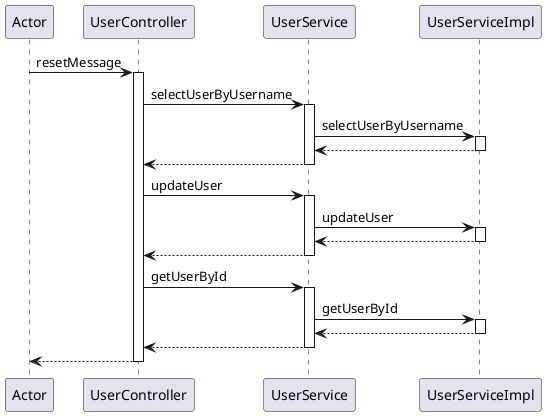 @startuml
participant Actor
Actor -> UserController : resetMessage
activate UserController
UserController -> UserService : selectUserByUsername
activate UserService
UserService -> UserServiceImpl : selectUserByUsername
activate UserServiceImpl
UserServiceImpl --> UserService
deactivate UserServiceImpl
UserService --> UserController
deactivate UserService
UserController -> UserService : updateUser
activate UserService
UserService -> UserServiceImpl : updateUser
activate UserServiceImpl
UserServiceImpl --> UserService
deactivate UserServiceImpl
UserService --> UserController
deactivate UserService
UserController -> UserService : getUserById
activate UserService
UserService -> UserServiceImpl : getUserById
activate UserServiceImpl
UserServiceImpl --> UserService
deactivate UserServiceImpl
UserService --> UserController
deactivate UserService
return
@enduml